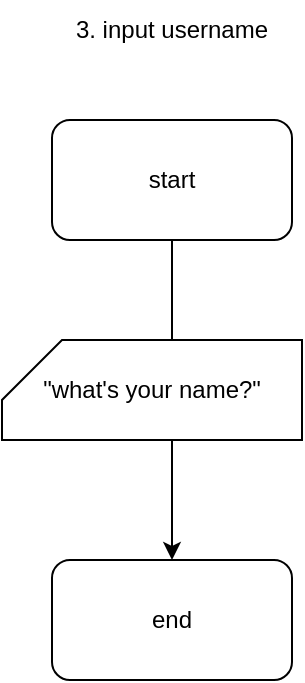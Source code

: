 <mxfile version="24.6.4" type="device">
  <diagram name="‫עמוד-1‬" id="TuJFT-kbt3ZMEhVEAf-x">
    <mxGraphModel dx="1434" dy="746" grid="1" gridSize="10" guides="1" tooltips="1" connect="1" arrows="1" fold="1" page="1" pageScale="1" pageWidth="827" pageHeight="1169" math="0" shadow="0">
      <root>
        <mxCell id="0" />
        <mxCell id="1" parent="0" />
        <mxCell id="1HA0gxkmwByOSAY0RlAE-9" value="" style="edgeStyle=orthogonalEdgeStyle;rounded=0;orthogonalLoop=1;jettySize=auto;html=1;" parent="1" target="1HA0gxkmwByOSAY0RlAE-8" edge="1">
          <mxGeometry relative="1" as="geometry">
            <mxPoint x="220" y="160" as="sourcePoint" />
            <Array as="points">
              <mxPoint x="220" y="260" />
              <mxPoint x="220" y="260" />
            </Array>
          </mxGeometry>
        </mxCell>
        <mxCell id="1HA0gxkmwByOSAY0RlAE-8" value="end" style="rounded=1;whiteSpace=wrap;html=1;" parent="1" vertex="1">
          <mxGeometry x="160" y="320" width="120" height="60" as="geometry" />
        </mxCell>
        <mxCell id="1HA0gxkmwByOSAY0RlAE-10" value="start" style="rounded=1;whiteSpace=wrap;html=1;" parent="1" vertex="1">
          <mxGeometry x="160" y="100" width="120" height="60" as="geometry" />
        </mxCell>
        <mxCell id="1HA0gxkmwByOSAY0RlAE-11" value="3. input username" style="text;html=1;align=center;verticalAlign=middle;whiteSpace=wrap;rounded=0;" parent="1" vertex="1">
          <mxGeometry x="155" y="40" width="130" height="30" as="geometry" />
        </mxCell>
        <mxCell id="A_6DLMi9P8cwQAO1j1V2-1" value="&quot;what&#39;s your name?&quot;" style="shape=card;whiteSpace=wrap;html=1;" vertex="1" parent="1">
          <mxGeometry x="135" y="210" width="150" height="50" as="geometry" />
        </mxCell>
      </root>
    </mxGraphModel>
  </diagram>
</mxfile>

